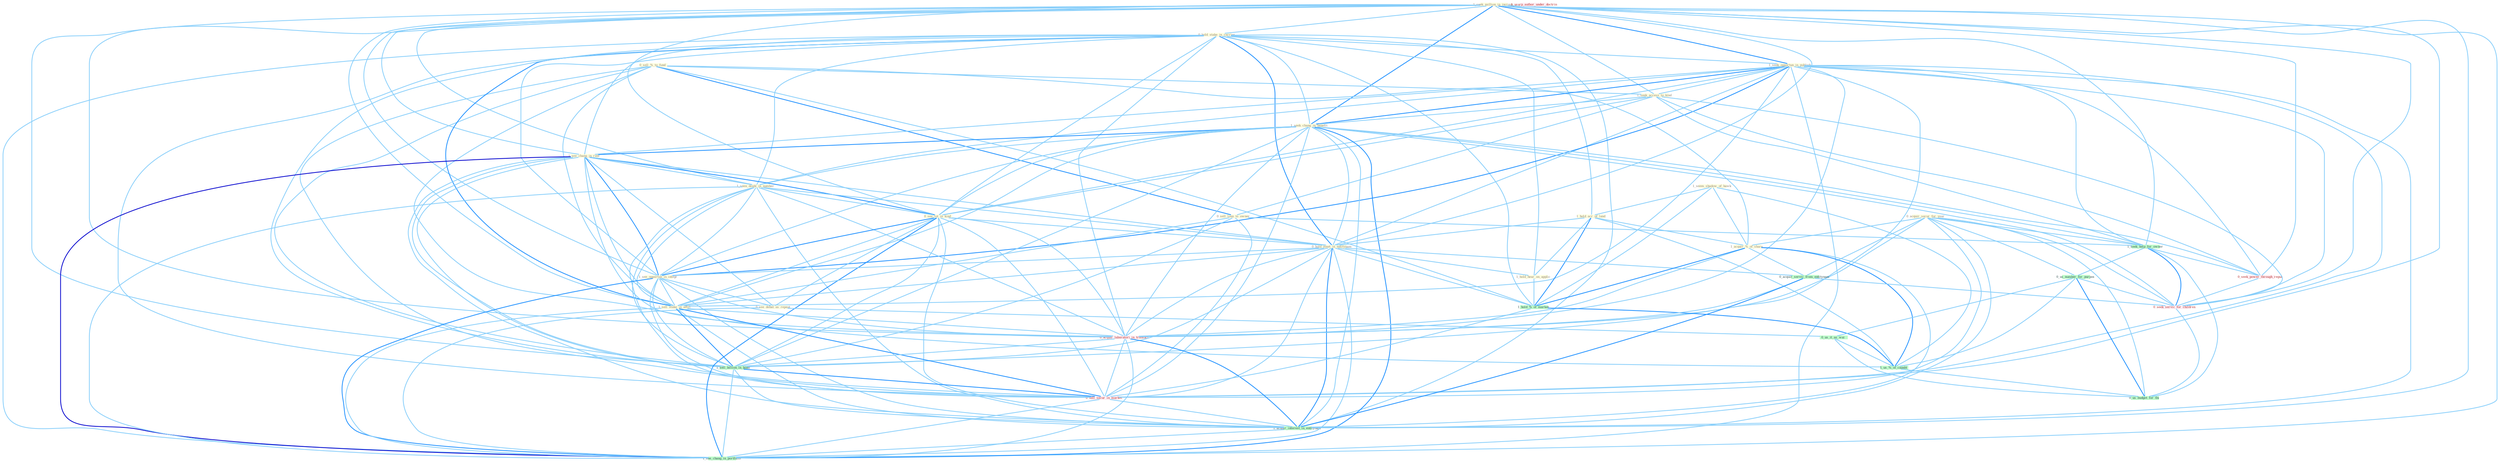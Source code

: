 Graph G{ 
    node
    [shape=polygon,style=filled,width=.5,height=.06,color="#BDFCC9",fixedsize=true,fontsize=4,
    fontcolor="#2f4f4f"];
    {node
    [color="#ffffe0", fontcolor="#8b7d6b"] "1_seek_million_in_increas " "0_sell_%_to_fund " "0_hold_stake_in_carrier " "1_seek_opportun_in_publish " "1_seek_access_to_kind " "1_seek_chang_in_benefit " "0_acquir_secur_for_year " "1_see_chang_in_rate " "1_seen_doubl_in_number " "1_seem_shadow_of_hawk " "0_see_lot_in_kind " "1_hold_acr_of_land " "0_hold_meet_in_entitynam " "0_sell_loan_to_owner " "1_hold_hear_on_applic " "1_see_opportun_in_integr " "1_acquir_%_of_share " "0_see_debat_as_repeat " "1_sell_stake_in_affili "}
{node [color="#fff0f5", fontcolor="#b22222"] "0_seek_power_through_regul " "0_acquir_laboratori_in_transact " "1_usurp_author_under_doctrin " "0_sell_secur_in_market " "0_seek_servic_for_children "}
edge [color="#B0E2FF"];

	"1_seek_million_in_increas " -- "0_hold_stake_in_carrier " [w="1", color="#87cefa" ];
	"1_seek_million_in_increas " -- "1_seek_opportun_in_publish " [w="2", color="#1e90ff" , len=0.8];
	"1_seek_million_in_increas " -- "1_seek_access_to_kind " [w="1", color="#87cefa" ];
	"1_seek_million_in_increas " -- "1_seek_chang_in_benefit " [w="2", color="#1e90ff" , len=0.8];
	"1_seek_million_in_increas " -- "1_see_chang_in_rate " [w="1", color="#87cefa" ];
	"1_seek_million_in_increas " -- "1_seen_doubl_in_number " [w="1", color="#87cefa" ];
	"1_seek_million_in_increas " -- "0_see_lot_in_kind " [w="1", color="#87cefa" ];
	"1_seek_million_in_increas " -- "0_hold_meet_in_entitynam " [w="1", color="#87cefa" ];
	"1_seek_million_in_increas " -- "1_see_opportun_in_integr " [w="1", color="#87cefa" ];
	"1_seek_million_in_increas " -- "1_sell_stake_in_affili " [w="1", color="#87cefa" ];
	"1_seek_million_in_increas " -- "1_seek_help_for_owner " [w="1", color="#87cefa" ];
	"1_seek_million_in_increas " -- "0_seek_power_through_regul " [w="1", color="#87cefa" ];
	"1_seek_million_in_increas " -- "0_acquir_laboratori_in_transact " [w="1", color="#87cefa" ];
	"1_seek_million_in_increas " -- "1_sell_billion_in_bond " [w="1", color="#87cefa" ];
	"1_seek_million_in_increas " -- "0_sell_secur_in_market " [w="1", color="#87cefa" ];
	"1_seek_million_in_increas " -- "1_acquir_interest_in_entitynam " [w="1", color="#87cefa" ];
	"1_seek_million_in_increas " -- "0_seek_servic_for_children " [w="1", color="#87cefa" ];
	"1_seek_million_in_increas " -- "1_see_chang_in_portfolio " [w="1", color="#87cefa" ];
	"0_sell_%_to_fund " -- "1_seek_access_to_kind " [w="1", color="#87cefa" ];
	"0_sell_%_to_fund " -- "0_sell_loan_to_owner " [w="2", color="#1e90ff" , len=0.8];
	"0_sell_%_to_fund " -- "1_acquir_%_of_share " [w="1", color="#87cefa" ];
	"0_sell_%_to_fund " -- "1_sell_stake_in_affili " [w="1", color="#87cefa" ];
	"0_sell_%_to_fund " -- "1_hold_%_of_market " [w="1", color="#87cefa" ];
	"0_sell_%_to_fund " -- "1_sell_billion_in_bond " [w="1", color="#87cefa" ];
	"0_sell_%_to_fund " -- "1_us_%_of_capabl " [w="1", color="#87cefa" ];
	"0_sell_%_to_fund " -- "0_sell_secur_in_market " [w="1", color="#87cefa" ];
	"0_hold_stake_in_carrier " -- "1_seek_opportun_in_publish " [w="1", color="#87cefa" ];
	"0_hold_stake_in_carrier " -- "1_seek_chang_in_benefit " [w="1", color="#87cefa" ];
	"0_hold_stake_in_carrier " -- "1_see_chang_in_rate " [w="1", color="#87cefa" ];
	"0_hold_stake_in_carrier " -- "1_seen_doubl_in_number " [w="1", color="#87cefa" ];
	"0_hold_stake_in_carrier " -- "0_see_lot_in_kind " [w="1", color="#87cefa" ];
	"0_hold_stake_in_carrier " -- "1_hold_acr_of_land " [w="1", color="#87cefa" ];
	"0_hold_stake_in_carrier " -- "0_hold_meet_in_entitynam " [w="2", color="#1e90ff" , len=0.8];
	"0_hold_stake_in_carrier " -- "1_hold_hear_on_applic " [w="1", color="#87cefa" ];
	"0_hold_stake_in_carrier " -- "1_see_opportun_in_integr " [w="1", color="#87cefa" ];
	"0_hold_stake_in_carrier " -- "1_sell_stake_in_affili " [w="2", color="#1e90ff" , len=0.8];
	"0_hold_stake_in_carrier " -- "1_hold_%_of_market " [w="1", color="#87cefa" ];
	"0_hold_stake_in_carrier " -- "0_acquir_laboratori_in_transact " [w="1", color="#87cefa" ];
	"0_hold_stake_in_carrier " -- "1_sell_billion_in_bond " [w="1", color="#87cefa" ];
	"0_hold_stake_in_carrier " -- "0_sell_secur_in_market " [w="1", color="#87cefa" ];
	"0_hold_stake_in_carrier " -- "1_acquir_interest_in_entitynam " [w="1", color="#87cefa" ];
	"0_hold_stake_in_carrier " -- "1_see_chang_in_portfolio " [w="1", color="#87cefa" ];
	"1_seek_opportun_in_publish " -- "1_seek_access_to_kind " [w="1", color="#87cefa" ];
	"1_seek_opportun_in_publish " -- "1_seek_chang_in_benefit " [w="2", color="#1e90ff" , len=0.8];
	"1_seek_opportun_in_publish " -- "1_see_chang_in_rate " [w="1", color="#87cefa" ];
	"1_seek_opportun_in_publish " -- "1_seen_doubl_in_number " [w="1", color="#87cefa" ];
	"1_seek_opportun_in_publish " -- "0_see_lot_in_kind " [w="1", color="#87cefa" ];
	"1_seek_opportun_in_publish " -- "0_hold_meet_in_entitynam " [w="1", color="#87cefa" ];
	"1_seek_opportun_in_publish " -- "1_see_opportun_in_integr " [w="2", color="#1e90ff" , len=0.8];
	"1_seek_opportun_in_publish " -- "1_sell_stake_in_affili " [w="1", color="#87cefa" ];
	"1_seek_opportun_in_publish " -- "1_seek_help_for_owner " [w="1", color="#87cefa" ];
	"1_seek_opportun_in_publish " -- "0_seek_power_through_regul " [w="1", color="#87cefa" ];
	"1_seek_opportun_in_publish " -- "0_acquir_laboratori_in_transact " [w="1", color="#87cefa" ];
	"1_seek_opportun_in_publish " -- "1_sell_billion_in_bond " [w="1", color="#87cefa" ];
	"1_seek_opportun_in_publish " -- "0_sell_secur_in_market " [w="1", color="#87cefa" ];
	"1_seek_opportun_in_publish " -- "1_acquir_interest_in_entitynam " [w="1", color="#87cefa" ];
	"1_seek_opportun_in_publish " -- "0_seek_servic_for_children " [w="1", color="#87cefa" ];
	"1_seek_opportun_in_publish " -- "1_see_chang_in_portfolio " [w="1", color="#87cefa" ];
	"1_seek_access_to_kind " -- "1_seek_chang_in_benefit " [w="1", color="#87cefa" ];
	"1_seek_access_to_kind " -- "0_see_lot_in_kind " [w="1", color="#87cefa" ];
	"1_seek_access_to_kind " -- "0_sell_loan_to_owner " [w="1", color="#87cefa" ];
	"1_seek_access_to_kind " -- "1_seek_help_for_owner " [w="1", color="#87cefa" ];
	"1_seek_access_to_kind " -- "0_seek_power_through_regul " [w="1", color="#87cefa" ];
	"1_seek_access_to_kind " -- "0_seek_servic_for_children " [w="1", color="#87cefa" ];
	"1_seek_chang_in_benefit " -- "1_see_chang_in_rate " [w="2", color="#1e90ff" , len=0.8];
	"1_seek_chang_in_benefit " -- "1_seen_doubl_in_number " [w="1", color="#87cefa" ];
	"1_seek_chang_in_benefit " -- "0_see_lot_in_kind " [w="1", color="#87cefa" ];
	"1_seek_chang_in_benefit " -- "0_hold_meet_in_entitynam " [w="1", color="#87cefa" ];
	"1_seek_chang_in_benefit " -- "1_see_opportun_in_integr " [w="1", color="#87cefa" ];
	"1_seek_chang_in_benefit " -- "1_sell_stake_in_affili " [w="1", color="#87cefa" ];
	"1_seek_chang_in_benefit " -- "1_seek_help_for_owner " [w="1", color="#87cefa" ];
	"1_seek_chang_in_benefit " -- "0_seek_power_through_regul " [w="1", color="#87cefa" ];
	"1_seek_chang_in_benefit " -- "0_acquir_laboratori_in_transact " [w="1", color="#87cefa" ];
	"1_seek_chang_in_benefit " -- "1_sell_billion_in_bond " [w="1", color="#87cefa" ];
	"1_seek_chang_in_benefit " -- "0_sell_secur_in_market " [w="1", color="#87cefa" ];
	"1_seek_chang_in_benefit " -- "1_acquir_interest_in_entitynam " [w="1", color="#87cefa" ];
	"1_seek_chang_in_benefit " -- "0_seek_servic_for_children " [w="1", color="#87cefa" ];
	"1_seek_chang_in_benefit " -- "1_see_chang_in_portfolio " [w="2", color="#1e90ff" , len=0.8];
	"0_acquir_secur_for_year " -- "1_acquir_%_of_share " [w="1", color="#87cefa" ];
	"0_acquir_secur_for_year " -- "1_seek_help_for_owner " [w="1", color="#87cefa" ];
	"0_acquir_secur_for_year " -- "0_acquir_servic_from_entitynam " [w="1", color="#87cefa" ];
	"0_acquir_secur_for_year " -- "0_us_number_for_purpos " [w="1", color="#87cefa" ];
	"0_acquir_secur_for_year " -- "0_acquir_laboratori_in_transact " [w="1", color="#87cefa" ];
	"0_acquir_secur_for_year " -- "0_sell_secur_in_market " [w="1", color="#87cefa" ];
	"0_acquir_secur_for_year " -- "1_acquir_interest_in_entitynam " [w="1", color="#87cefa" ];
	"0_acquir_secur_for_year " -- "0_seek_servic_for_children " [w="1", color="#87cefa" ];
	"0_acquir_secur_for_year " -- "0_us_budget_for_thi " [w="1", color="#87cefa" ];
	"1_see_chang_in_rate " -- "1_seen_doubl_in_number " [w="1", color="#87cefa" ];
	"1_see_chang_in_rate " -- "0_see_lot_in_kind " [w="2", color="#1e90ff" , len=0.8];
	"1_see_chang_in_rate " -- "0_hold_meet_in_entitynam " [w="1", color="#87cefa" ];
	"1_see_chang_in_rate " -- "1_see_opportun_in_integr " [w="2", color="#1e90ff" , len=0.8];
	"1_see_chang_in_rate " -- "0_see_debat_as_repeat " [w="1", color="#87cefa" ];
	"1_see_chang_in_rate " -- "1_sell_stake_in_affili " [w="1", color="#87cefa" ];
	"1_see_chang_in_rate " -- "0_acquir_laboratori_in_transact " [w="1", color="#87cefa" ];
	"1_see_chang_in_rate " -- "1_sell_billion_in_bond " [w="1", color="#87cefa" ];
	"1_see_chang_in_rate " -- "0_sell_secur_in_market " [w="1", color="#87cefa" ];
	"1_see_chang_in_rate " -- "1_acquir_interest_in_entitynam " [w="1", color="#87cefa" ];
	"1_see_chang_in_rate " -- "1_see_chang_in_portfolio " [w="3", color="#0000cd" , len=0.6];
	"1_seen_doubl_in_number " -- "0_see_lot_in_kind " [w="1", color="#87cefa" ];
	"1_seen_doubl_in_number " -- "0_hold_meet_in_entitynam " [w="1", color="#87cefa" ];
	"1_seen_doubl_in_number " -- "1_see_opportun_in_integr " [w="1", color="#87cefa" ];
	"1_seen_doubl_in_number " -- "1_sell_stake_in_affili " [w="1", color="#87cefa" ];
	"1_seen_doubl_in_number " -- "0_acquir_laboratori_in_transact " [w="1", color="#87cefa" ];
	"1_seen_doubl_in_number " -- "1_sell_billion_in_bond " [w="1", color="#87cefa" ];
	"1_seen_doubl_in_number " -- "0_sell_secur_in_market " [w="1", color="#87cefa" ];
	"1_seen_doubl_in_number " -- "1_acquir_interest_in_entitynam " [w="1", color="#87cefa" ];
	"1_seen_doubl_in_number " -- "1_see_chang_in_portfolio " [w="1", color="#87cefa" ];
	"1_seem_shadow_of_hawk " -- "1_hold_acr_of_land " [w="1", color="#87cefa" ];
	"1_seem_shadow_of_hawk " -- "1_acquir_%_of_share " [w="1", color="#87cefa" ];
	"1_seem_shadow_of_hawk " -- "1_hold_%_of_market " [w="1", color="#87cefa" ];
	"1_seem_shadow_of_hawk " -- "1_us_%_of_capabl " [w="1", color="#87cefa" ];
	"0_see_lot_in_kind " -- "0_hold_meet_in_entitynam " [w="1", color="#87cefa" ];
	"0_see_lot_in_kind " -- "1_see_opportun_in_integr " [w="2", color="#1e90ff" , len=0.8];
	"0_see_lot_in_kind " -- "0_see_debat_as_repeat " [w="1", color="#87cefa" ];
	"0_see_lot_in_kind " -- "1_sell_stake_in_affili " [w="1", color="#87cefa" ];
	"0_see_lot_in_kind " -- "0_acquir_laboratori_in_transact " [w="1", color="#87cefa" ];
	"0_see_lot_in_kind " -- "1_sell_billion_in_bond " [w="1", color="#87cefa" ];
	"0_see_lot_in_kind " -- "0_sell_secur_in_market " [w="1", color="#87cefa" ];
	"0_see_lot_in_kind " -- "1_acquir_interest_in_entitynam " [w="1", color="#87cefa" ];
	"0_see_lot_in_kind " -- "1_see_chang_in_portfolio " [w="2", color="#1e90ff" , len=0.8];
	"1_hold_acr_of_land " -- "0_hold_meet_in_entitynam " [w="1", color="#87cefa" ];
	"1_hold_acr_of_land " -- "1_hold_hear_on_applic " [w="1", color="#87cefa" ];
	"1_hold_acr_of_land " -- "1_acquir_%_of_share " [w="1", color="#87cefa" ];
	"1_hold_acr_of_land " -- "1_hold_%_of_market " [w="2", color="#1e90ff" , len=0.8];
	"1_hold_acr_of_land " -- "1_us_%_of_capabl " [w="1", color="#87cefa" ];
	"0_hold_meet_in_entitynam " -- "1_hold_hear_on_applic " [w="1", color="#87cefa" ];
	"0_hold_meet_in_entitynam " -- "1_see_opportun_in_integr " [w="1", color="#87cefa" ];
	"0_hold_meet_in_entitynam " -- "1_sell_stake_in_affili " [w="1", color="#87cefa" ];
	"0_hold_meet_in_entitynam " -- "0_acquir_servic_from_entitynam " [w="1", color="#87cefa" ];
	"0_hold_meet_in_entitynam " -- "1_hold_%_of_market " [w="1", color="#87cefa" ];
	"0_hold_meet_in_entitynam " -- "0_acquir_laboratori_in_transact " [w="1", color="#87cefa" ];
	"0_hold_meet_in_entitynam " -- "1_sell_billion_in_bond " [w="1", color="#87cefa" ];
	"0_hold_meet_in_entitynam " -- "0_sell_secur_in_market " [w="1", color="#87cefa" ];
	"0_hold_meet_in_entitynam " -- "1_acquir_interest_in_entitynam " [w="2", color="#1e90ff" , len=0.8];
	"0_hold_meet_in_entitynam " -- "1_see_chang_in_portfolio " [w="1", color="#87cefa" ];
	"0_sell_loan_to_owner " -- "1_sell_stake_in_affili " [w="1", color="#87cefa" ];
	"0_sell_loan_to_owner " -- "1_seek_help_for_owner " [w="1", color="#87cefa" ];
	"0_sell_loan_to_owner " -- "1_sell_billion_in_bond " [w="1", color="#87cefa" ];
	"0_sell_loan_to_owner " -- "0_sell_secur_in_market " [w="1", color="#87cefa" ];
	"1_hold_hear_on_applic " -- "1_hold_%_of_market " [w="1", color="#87cefa" ];
	"1_see_opportun_in_integr " -- "0_see_debat_as_repeat " [w="1", color="#87cefa" ];
	"1_see_opportun_in_integr " -- "1_sell_stake_in_affili " [w="1", color="#87cefa" ];
	"1_see_opportun_in_integr " -- "0_acquir_laboratori_in_transact " [w="1", color="#87cefa" ];
	"1_see_opportun_in_integr " -- "1_sell_billion_in_bond " [w="1", color="#87cefa" ];
	"1_see_opportun_in_integr " -- "0_sell_secur_in_market " [w="1", color="#87cefa" ];
	"1_see_opportun_in_integr " -- "1_acquir_interest_in_entitynam " [w="1", color="#87cefa" ];
	"1_see_opportun_in_integr " -- "1_see_chang_in_portfolio " [w="2", color="#1e90ff" , len=0.8];
	"1_acquir_%_of_share " -- "0_acquir_servic_from_entitynam " [w="1", color="#87cefa" ];
	"1_acquir_%_of_share " -- "1_hold_%_of_market " [w="2", color="#1e90ff" , len=0.8];
	"1_acquir_%_of_share " -- "0_acquir_laboratori_in_transact " [w="1", color="#87cefa" ];
	"1_acquir_%_of_share " -- "1_us_%_of_capabl " [w="2", color="#1e90ff" , len=0.8];
	"1_acquir_%_of_share " -- "1_acquir_interest_in_entitynam " [w="1", color="#87cefa" ];
	"0_see_debat_as_repeat " -- "0_us_it_as_wai " [w="1", color="#87cefa" ];
	"0_see_debat_as_repeat " -- "1_see_chang_in_portfolio " [w="1", color="#87cefa" ];
	"1_sell_stake_in_affili " -- "0_acquir_laboratori_in_transact " [w="1", color="#87cefa" ];
	"1_sell_stake_in_affili " -- "1_sell_billion_in_bond " [w="2", color="#1e90ff" , len=0.8];
	"1_sell_stake_in_affili " -- "0_sell_secur_in_market " [w="2", color="#1e90ff" , len=0.8];
	"1_sell_stake_in_affili " -- "1_acquir_interest_in_entitynam " [w="1", color="#87cefa" ];
	"1_sell_stake_in_affili " -- "1_see_chang_in_portfolio " [w="1", color="#87cefa" ];
	"1_seek_help_for_owner " -- "0_seek_power_through_regul " [w="1", color="#87cefa" ];
	"1_seek_help_for_owner " -- "0_us_number_for_purpos " [w="1", color="#87cefa" ];
	"1_seek_help_for_owner " -- "0_seek_servic_for_children " [w="2", color="#1e90ff" , len=0.8];
	"1_seek_help_for_owner " -- "0_us_budget_for_thi " [w="1", color="#87cefa" ];
	"0_acquir_servic_from_entitynam " -- "0_acquir_laboratori_in_transact " [w="1", color="#87cefa" ];
	"0_acquir_servic_from_entitynam " -- "1_acquir_interest_in_entitynam " [w="2", color="#1e90ff" , len=0.8];
	"0_acquir_servic_from_entitynam " -- "0_seek_servic_for_children " [w="1", color="#87cefa" ];
	"1_hold_%_of_market " -- "1_us_%_of_capabl " [w="2", color="#1e90ff" , len=0.8];
	"1_hold_%_of_market " -- "0_sell_secur_in_market " [w="1", color="#87cefa" ];
	"0_seek_power_through_regul " -- "0_seek_servic_for_children " [w="1", color="#87cefa" ];
	"0_us_number_for_purpos " -- "0_us_it_as_wai " [w="1", color="#87cefa" ];
	"0_us_number_for_purpos " -- "1_us_%_of_capabl " [w="1", color="#87cefa" ];
	"0_us_number_for_purpos " -- "0_seek_servic_for_children " [w="1", color="#87cefa" ];
	"0_us_number_for_purpos " -- "0_us_budget_for_thi " [w="2", color="#1e90ff" , len=0.8];
	"0_acquir_laboratori_in_transact " -- "1_sell_billion_in_bond " [w="1", color="#87cefa" ];
	"0_acquir_laboratori_in_transact " -- "0_sell_secur_in_market " [w="1", color="#87cefa" ];
	"0_acquir_laboratori_in_transact " -- "1_acquir_interest_in_entitynam " [w="2", color="#1e90ff" , len=0.8];
	"0_acquir_laboratori_in_transact " -- "1_see_chang_in_portfolio " [w="1", color="#87cefa" ];
	"1_sell_billion_in_bond " -- "0_sell_secur_in_market " [w="2", color="#1e90ff" , len=0.8];
	"1_sell_billion_in_bond " -- "1_acquir_interest_in_entitynam " [w="1", color="#87cefa" ];
	"1_sell_billion_in_bond " -- "1_see_chang_in_portfolio " [w="1", color="#87cefa" ];
	"0_us_it_as_wai " -- "1_us_%_of_capabl " [w="1", color="#87cefa" ];
	"0_us_it_as_wai " -- "0_us_budget_for_thi " [w="1", color="#87cefa" ];
	"1_us_%_of_capabl " -- "0_us_budget_for_thi " [w="1", color="#87cefa" ];
	"0_sell_secur_in_market " -- "1_acquir_interest_in_entitynam " [w="1", color="#87cefa" ];
	"0_sell_secur_in_market " -- "1_see_chang_in_portfolio " [w="1", color="#87cefa" ];
	"1_acquir_interest_in_entitynam " -- "1_see_chang_in_portfolio " [w="1", color="#87cefa" ];
	"0_seek_servic_for_children " -- "0_us_budget_for_thi " [w="1", color="#87cefa" ];
}